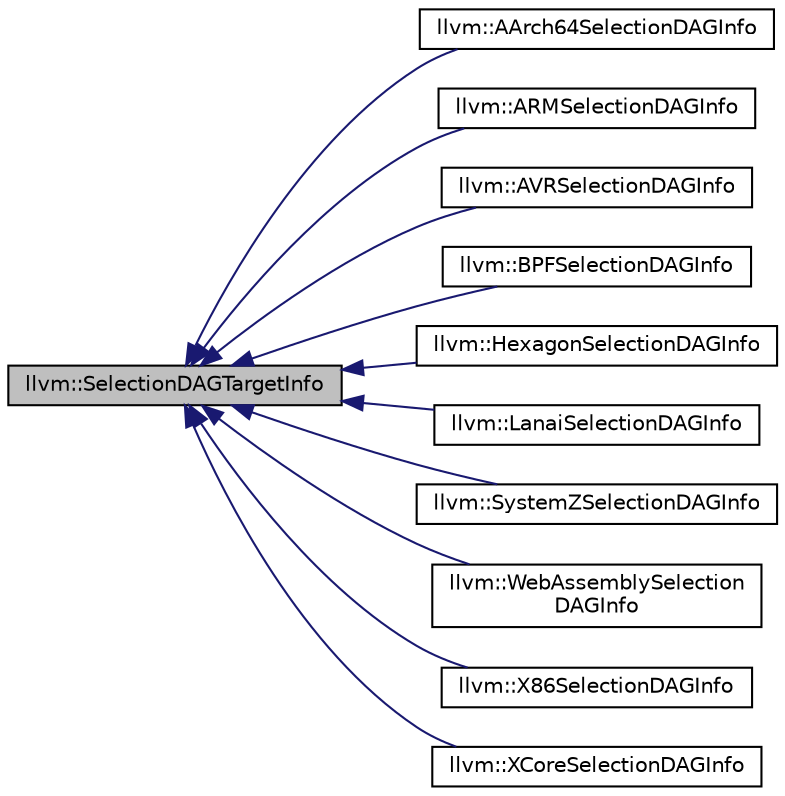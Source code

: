digraph "llvm::SelectionDAGTargetInfo"
{
 // LATEX_PDF_SIZE
  bgcolor="transparent";
  edge [fontname="Helvetica",fontsize="10",labelfontname="Helvetica",labelfontsize="10"];
  node [fontname="Helvetica",fontsize="10",shape=record];
  rankdir="LR";
  Node1 [label="llvm::SelectionDAGTargetInfo",height=0.2,width=0.4,color="black", fillcolor="grey75", style="filled", fontcolor="black",tooltip="Targets can subclass this to parameterize the SelectionDAG lowering and instruction selection process..."];
  Node1 -> Node2 [dir="back",color="midnightblue",fontsize="10",style="solid",fontname="Helvetica"];
  Node2 [label="llvm::AArch64SelectionDAGInfo",height=0.2,width=0.4,color="black",URL="$classllvm_1_1AArch64SelectionDAGInfo.html",tooltip=" "];
  Node1 -> Node3 [dir="back",color="midnightblue",fontsize="10",style="solid",fontname="Helvetica"];
  Node3 [label="llvm::ARMSelectionDAGInfo",height=0.2,width=0.4,color="black",URL="$classllvm_1_1ARMSelectionDAGInfo.html",tooltip=" "];
  Node1 -> Node4 [dir="back",color="midnightblue",fontsize="10",style="solid",fontname="Helvetica"];
  Node4 [label="llvm::AVRSelectionDAGInfo",height=0.2,width=0.4,color="black",URL="$classllvm_1_1AVRSelectionDAGInfo.html",tooltip="Holds information about the AVR instruction selection DAG."];
  Node1 -> Node5 [dir="back",color="midnightblue",fontsize="10",style="solid",fontname="Helvetica"];
  Node5 [label="llvm::BPFSelectionDAGInfo",height=0.2,width=0.4,color="black",URL="$classllvm_1_1BPFSelectionDAGInfo.html",tooltip=" "];
  Node1 -> Node6 [dir="back",color="midnightblue",fontsize="10",style="solid",fontname="Helvetica"];
  Node6 [label="llvm::HexagonSelectionDAGInfo",height=0.2,width=0.4,color="black",URL="$classllvm_1_1HexagonSelectionDAGInfo.html",tooltip=" "];
  Node1 -> Node7 [dir="back",color="midnightblue",fontsize="10",style="solid",fontname="Helvetica"];
  Node7 [label="llvm::LanaiSelectionDAGInfo",height=0.2,width=0.4,color="black",URL="$classllvm_1_1LanaiSelectionDAGInfo.html",tooltip=" "];
  Node1 -> Node8 [dir="back",color="midnightblue",fontsize="10",style="solid",fontname="Helvetica"];
  Node8 [label="llvm::SystemZSelectionDAGInfo",height=0.2,width=0.4,color="black",URL="$classllvm_1_1SystemZSelectionDAGInfo.html",tooltip=" "];
  Node1 -> Node9 [dir="back",color="midnightblue",fontsize="10",style="solid",fontname="Helvetica"];
  Node9 [label="llvm::WebAssemblySelection\lDAGInfo",height=0.2,width=0.4,color="black",URL="$classllvm_1_1WebAssemblySelectionDAGInfo.html",tooltip=" "];
  Node1 -> Node10 [dir="back",color="midnightblue",fontsize="10",style="solid",fontname="Helvetica"];
  Node10 [label="llvm::X86SelectionDAGInfo",height=0.2,width=0.4,color="black",URL="$classllvm_1_1X86SelectionDAGInfo.html",tooltip=" "];
  Node1 -> Node11 [dir="back",color="midnightblue",fontsize="10",style="solid",fontname="Helvetica"];
  Node11 [label="llvm::XCoreSelectionDAGInfo",height=0.2,width=0.4,color="black",URL="$classllvm_1_1XCoreSelectionDAGInfo.html",tooltip=" "];
}
